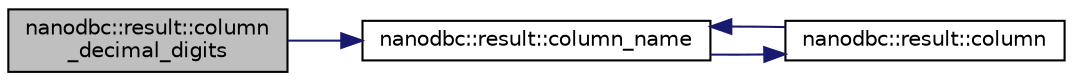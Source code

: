 digraph "nanodbc::result::column_decimal_digits"
{
 // LATEX_PDF_SIZE
  edge [fontname="Helvetica",fontsize="10",labelfontname="Helvetica",labelfontsize="10"];
  node [fontname="Helvetica",fontsize="10",shape=record];
  rankdir="LR";
  Node65 [label="nanodbc::result::column\l_decimal_digits",height=0.2,width=0.4,color="black", fillcolor="grey75", style="filled", fontcolor="black",tooltip="Returns the number of decimal digits of the specified column by name."];
  Node65 -> Node66 [color="midnightblue",fontsize="10",style="solid",fontname="Helvetica"];
  Node66 [label="nanodbc::result::column_name",height=0.2,width=0.4,color="black", fillcolor="white", style="filled",URL="$classnanodbc_1_1result.html#a2bd3fc4e416108960c4191b2cbba256b",tooltip="Returns the name of the specified column."];
  Node66 -> Node67 [color="midnightblue",fontsize="10",style="solid",fontname="Helvetica"];
  Node67 [label="nanodbc::result::column",height=0.2,width=0.4,color="black", fillcolor="white", style="filled",URL="$classnanodbc_1_1result.html#ae4e254b2db63c65473cc058de3d5a844",tooltip="Returns the column number of the specified column name."];
  Node67 -> Node66 [color="midnightblue",fontsize="10",style="solid",fontname="Helvetica"];
}

